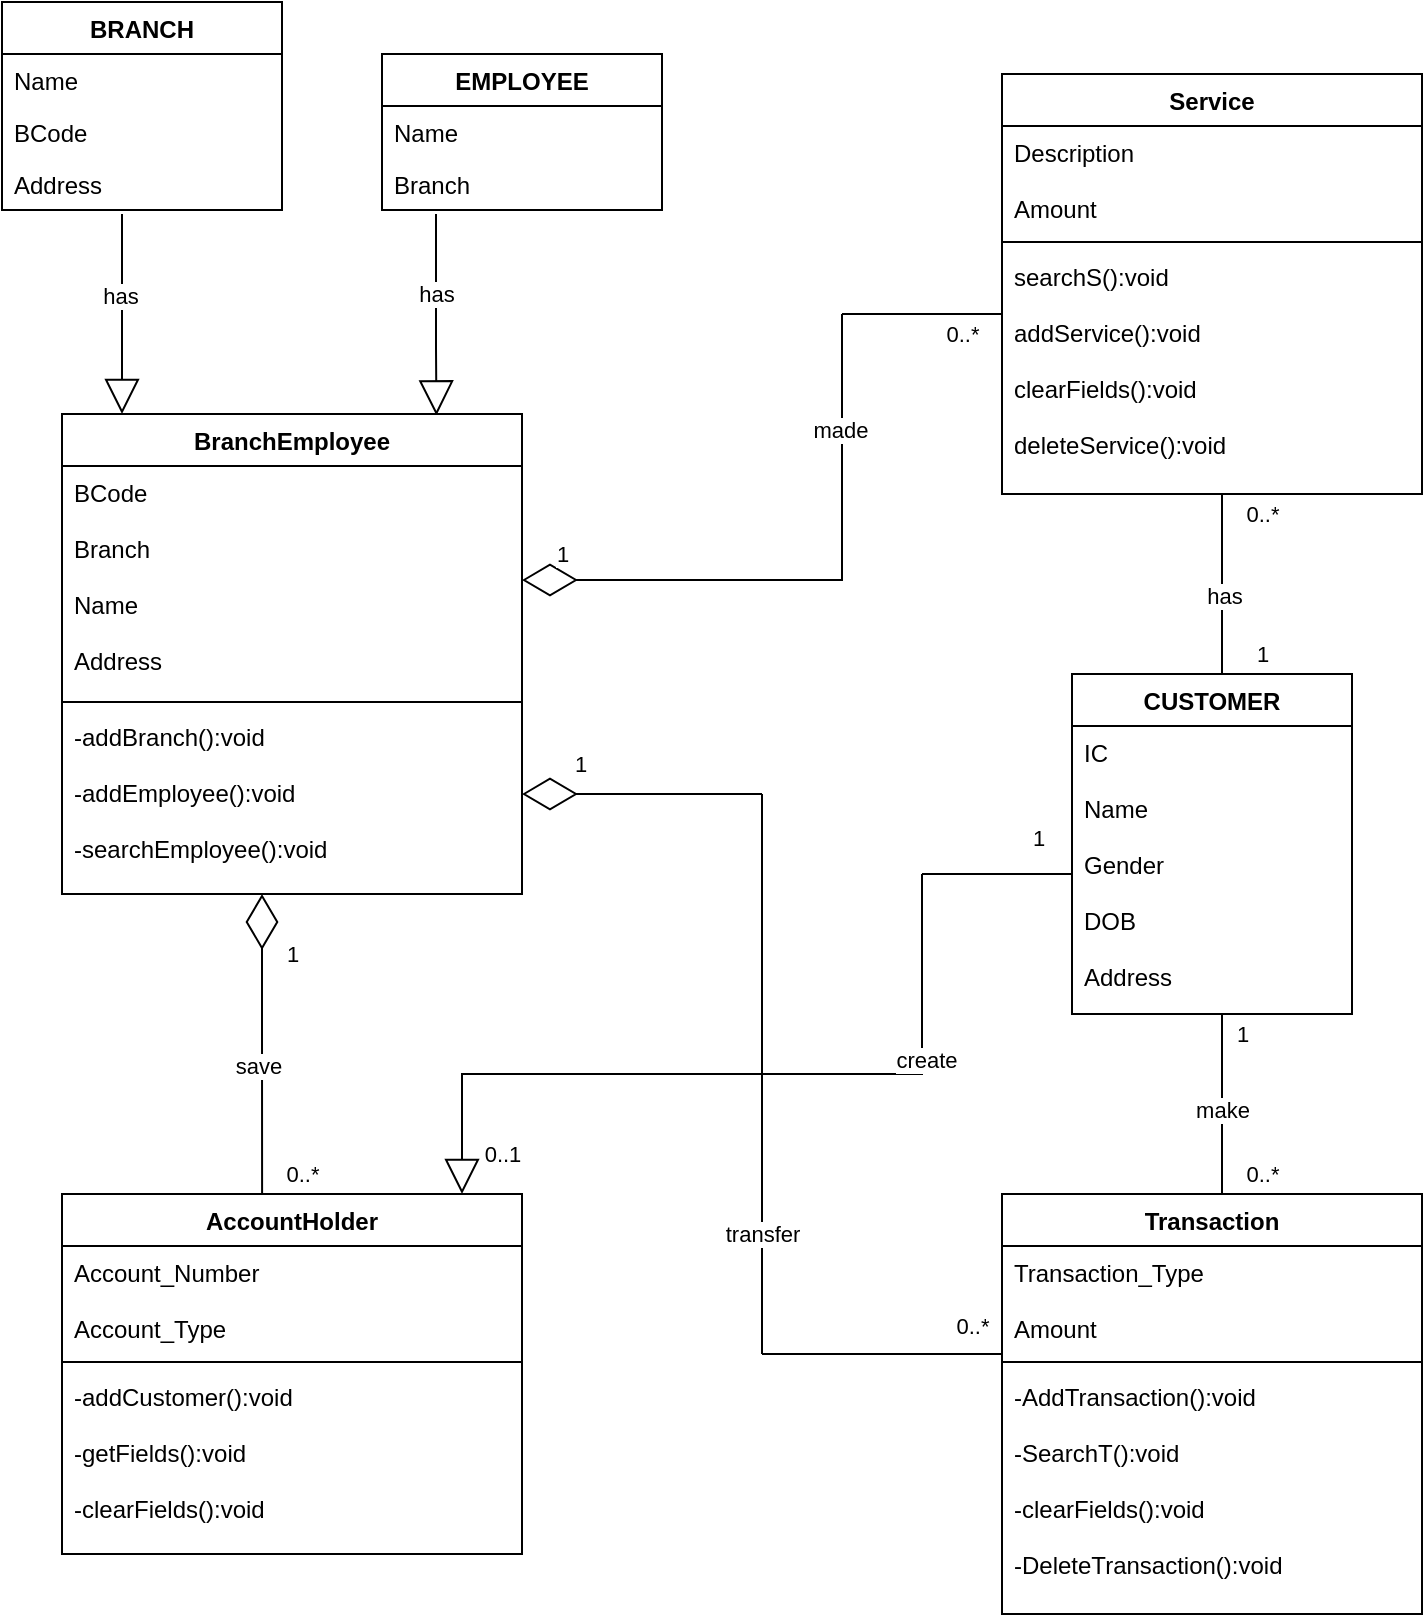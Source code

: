<mxfile version="14.2.9" type="github">
  <diagram id="C5RBs43oDa-KdzZeNtuy" name="Page-1">
    <mxGraphModel dx="1278" dy="580" grid="1" gridSize="10" guides="1" tooltips="1" connect="1" arrows="1" fold="1" page="1" pageScale="1" pageWidth="827" pageHeight="1169" math="0" shadow="0">
      <root>
        <mxCell id="WIyWlLk6GJQsqaUBKTNV-0" />
        <mxCell id="WIyWlLk6GJQsqaUBKTNV-1" parent="WIyWlLk6GJQsqaUBKTNV-0" />
        <mxCell id="zkfFHV4jXpPFQw0GAbJ--26" value="" style="endArrow=block;shadow=0;strokeWidth=1;rounded=0;endFill=0;edgeStyle=elbowEdgeStyle;elbow=vertical;entryX=0.814;entryY=0.003;entryDx=0;entryDy=0;entryPerimeter=0;startSize=10;endSize=15;" parent="WIyWlLk6GJQsqaUBKTNV-1" edge="1" target="7Js3sL0XMZ8hVklJ6NUI-28">
          <mxGeometry x="0.5" y="41" relative="1" as="geometry">
            <mxPoint x="267" y="351" as="sourcePoint" />
            <mxPoint x="428" y="421" as="targetPoint" />
            <mxPoint x="-40" y="32" as="offset" />
            <Array as="points">
              <mxPoint x="320" y="418" />
              <mxPoint x="190" y="418" />
              <mxPoint x="220" y="431" />
            </Array>
          </mxGeometry>
        </mxCell>
        <mxCell id="wfIYEGNuKfLn77bI4tWW-68" value="has" style="edgeLabel;html=1;align=center;verticalAlign=middle;resizable=0;points=[];" vertex="1" connectable="0" parent="zkfFHV4jXpPFQw0GAbJ--26">
          <mxGeometry x="-0.207" relative="1" as="geometry">
            <mxPoint as="offset" />
          </mxGeometry>
        </mxCell>
        <mxCell id="7Js3sL0XMZ8hVklJ6NUI-28" value="BranchEmployee" style="swimlane;fontStyle=1;align=center;verticalAlign=top;childLayout=stackLayout;horizontal=1;startSize=26;horizontalStack=0;resizeParent=1;resizeParentMax=0;resizeLast=0;collapsible=1;marginBottom=0;" parent="WIyWlLk6GJQsqaUBKTNV-1" vertex="1">
          <mxGeometry x="80" y="451" width="230" height="240" as="geometry" />
        </mxCell>
        <mxCell id="7Js3sL0XMZ8hVklJ6NUI-29" value="BCode&#xa;&#xa;Branch&#xa;&#xa;Name&#xa;&#xa;Address&#xa;&#xa;" style="text;strokeColor=none;fillColor=none;align=left;verticalAlign=top;spacingLeft=4;spacingRight=4;overflow=hidden;rotatable=0;points=[[0,0.5],[1,0.5]];portConstraint=eastwest;" parent="7Js3sL0XMZ8hVklJ6NUI-28" vertex="1">
          <mxGeometry y="26" width="230" height="114" as="geometry" />
        </mxCell>
        <mxCell id="7Js3sL0XMZ8hVklJ6NUI-30" value="" style="line;strokeWidth=1;fillColor=none;align=left;verticalAlign=middle;spacingTop=-1;spacingLeft=3;spacingRight=3;rotatable=0;labelPosition=right;points=[];portConstraint=eastwest;" parent="7Js3sL0XMZ8hVklJ6NUI-28" vertex="1">
          <mxGeometry y="140" width="230" height="8" as="geometry" />
        </mxCell>
        <mxCell id="7Js3sL0XMZ8hVklJ6NUI-31" value="-addBranch():void&#xa;&#xa;-addEmployee():void&#xa;&#xa;-searchEmployee():void" style="text;strokeColor=none;fillColor=none;align=left;verticalAlign=top;spacingLeft=4;spacingRight=4;overflow=hidden;rotatable=0;points=[[0,0.5],[1,0.5]];portConstraint=eastwest;" parent="7Js3sL0XMZ8hVklJ6NUI-28" vertex="1">
          <mxGeometry y="148" width="230" height="92" as="geometry" />
        </mxCell>
        <mxCell id="7Js3sL0XMZ8hVklJ6NUI-40" value="Service" style="swimlane;fontStyle=1;align=center;verticalAlign=top;childLayout=stackLayout;horizontal=1;startSize=26;horizontalStack=0;resizeParent=1;resizeParentMax=0;resizeLast=0;collapsible=1;marginBottom=0;" parent="WIyWlLk6GJQsqaUBKTNV-1" vertex="1">
          <mxGeometry x="550" y="281" width="210" height="210" as="geometry" />
        </mxCell>
        <mxCell id="7Js3sL0XMZ8hVklJ6NUI-41" value="Description&#xa;&#xa;Amount" style="text;strokeColor=none;fillColor=none;align=left;verticalAlign=top;spacingLeft=4;spacingRight=4;overflow=hidden;rotatable=0;points=[[0,0.5],[1,0.5]];portConstraint=eastwest;" parent="7Js3sL0XMZ8hVklJ6NUI-40" vertex="1">
          <mxGeometry y="26" width="210" height="54" as="geometry" />
        </mxCell>
        <mxCell id="7Js3sL0XMZ8hVklJ6NUI-42" value="" style="line;strokeWidth=1;fillColor=none;align=left;verticalAlign=middle;spacingTop=-1;spacingLeft=3;spacingRight=3;rotatable=0;labelPosition=right;points=[];portConstraint=eastwest;" parent="7Js3sL0XMZ8hVklJ6NUI-40" vertex="1">
          <mxGeometry y="80" width="210" height="8" as="geometry" />
        </mxCell>
        <mxCell id="7Js3sL0XMZ8hVklJ6NUI-43" value="searchS():void&#xa;&#xa;addService():void&#xa;&#xa;clearFields():void&#xa;&#xa;deleteService():void" style="text;strokeColor=none;fillColor=none;align=left;verticalAlign=top;spacingLeft=4;spacingRight=4;overflow=hidden;rotatable=0;points=[[0,0.5],[1,0.5]];portConstraint=eastwest;" parent="7Js3sL0XMZ8hVklJ6NUI-40" vertex="1">
          <mxGeometry y="88" width="210" height="122" as="geometry" />
        </mxCell>
        <mxCell id="7Js3sL0XMZ8hVklJ6NUI-44" value="Transaction" style="swimlane;fontStyle=1;align=center;verticalAlign=top;childLayout=stackLayout;horizontal=1;startSize=26;horizontalStack=0;resizeParent=1;resizeParentMax=0;resizeLast=0;collapsible=1;marginBottom=0;" parent="WIyWlLk6GJQsqaUBKTNV-1" vertex="1">
          <mxGeometry x="550" y="841" width="210" height="210" as="geometry" />
        </mxCell>
        <mxCell id="7Js3sL0XMZ8hVklJ6NUI-45" value="Transaction_Type&#xa;&#xa;Amount" style="text;strokeColor=none;fillColor=none;align=left;verticalAlign=top;spacingLeft=4;spacingRight=4;overflow=hidden;rotatable=0;points=[[0,0.5],[1,0.5]];portConstraint=eastwest;" parent="7Js3sL0XMZ8hVklJ6NUI-44" vertex="1">
          <mxGeometry y="26" width="210" height="54" as="geometry" />
        </mxCell>
        <mxCell id="7Js3sL0XMZ8hVklJ6NUI-46" value="" style="line;strokeWidth=1;fillColor=none;align=left;verticalAlign=middle;spacingTop=-1;spacingLeft=3;spacingRight=3;rotatable=0;labelPosition=right;points=[];portConstraint=eastwest;" parent="7Js3sL0XMZ8hVklJ6NUI-44" vertex="1">
          <mxGeometry y="80" width="210" height="8" as="geometry" />
        </mxCell>
        <mxCell id="7Js3sL0XMZ8hVklJ6NUI-47" value="-AddTransaction():void&#xa;&#xa;-SearchT():void&#xa;&#xa;-clearFields():void&#xa;&#xa;-DeleteTransaction():void" style="text;strokeColor=none;fillColor=none;align=left;verticalAlign=top;spacingLeft=4;spacingRight=4;overflow=hidden;rotatable=0;points=[[0,0.5],[1,0.5]];portConstraint=eastwest;" parent="7Js3sL0XMZ8hVklJ6NUI-44" vertex="1">
          <mxGeometry y="88" width="210" height="122" as="geometry" />
        </mxCell>
        <mxCell id="wfIYEGNuKfLn77bI4tWW-0" value="AccountHolder" style="swimlane;fontStyle=1;align=center;verticalAlign=top;childLayout=stackLayout;horizontal=1;startSize=26;horizontalStack=0;resizeParent=1;resizeParentMax=0;resizeLast=0;collapsible=1;marginBottom=0;" vertex="1" parent="WIyWlLk6GJQsqaUBKTNV-1">
          <mxGeometry x="80" y="841" width="230" height="180" as="geometry" />
        </mxCell>
        <mxCell id="wfIYEGNuKfLn77bI4tWW-1" value="Account_Number&#xa;&#xa;Account_Type" style="text;strokeColor=none;fillColor=none;align=left;verticalAlign=top;spacingLeft=4;spacingRight=4;overflow=hidden;rotatable=0;points=[[0,0.5],[1,0.5]];portConstraint=eastwest;" vertex="1" parent="wfIYEGNuKfLn77bI4tWW-0">
          <mxGeometry y="26" width="230" height="54" as="geometry" />
        </mxCell>
        <mxCell id="wfIYEGNuKfLn77bI4tWW-2" value="" style="line;strokeWidth=1;fillColor=none;align=left;verticalAlign=middle;spacingTop=-1;spacingLeft=3;spacingRight=3;rotatable=0;labelPosition=right;points=[];portConstraint=eastwest;" vertex="1" parent="wfIYEGNuKfLn77bI4tWW-0">
          <mxGeometry y="80" width="230" height="8" as="geometry" />
        </mxCell>
        <mxCell id="wfIYEGNuKfLn77bI4tWW-3" value="-addCustomer():void&#xa;&#xa;-getFields():void&#xa;&#xa;-clearFields():void" style="text;strokeColor=none;fillColor=none;align=left;verticalAlign=top;spacingLeft=4;spacingRight=4;overflow=hidden;rotatable=0;points=[[0,0.5],[1,0.5]];portConstraint=eastwest;" vertex="1" parent="wfIYEGNuKfLn77bI4tWW-0">
          <mxGeometry y="88" width="230" height="92" as="geometry" />
        </mxCell>
        <mxCell id="wfIYEGNuKfLn77bI4tWW-12" value="BRANCH" style="swimlane;fontStyle=1;childLayout=stackLayout;horizontal=1;startSize=26;fillColor=none;horizontalStack=0;resizeParent=1;resizeParentMax=0;resizeLast=0;collapsible=1;marginBottom=0;" vertex="1" parent="WIyWlLk6GJQsqaUBKTNV-1">
          <mxGeometry x="50" y="245" width="140" height="104" as="geometry" />
        </mxCell>
        <mxCell id="wfIYEGNuKfLn77bI4tWW-13" value="Name" style="text;strokeColor=none;fillColor=none;align=left;verticalAlign=top;spacingLeft=4;spacingRight=4;overflow=hidden;rotatable=0;points=[[0,0.5],[1,0.5]];portConstraint=eastwest;" vertex="1" parent="wfIYEGNuKfLn77bI4tWW-12">
          <mxGeometry y="26" width="140" height="26" as="geometry" />
        </mxCell>
        <mxCell id="wfIYEGNuKfLn77bI4tWW-14" value="BCode" style="text;strokeColor=none;fillColor=none;align=left;verticalAlign=top;spacingLeft=4;spacingRight=4;overflow=hidden;rotatable=0;points=[[0,0.5],[1,0.5]];portConstraint=eastwest;" vertex="1" parent="wfIYEGNuKfLn77bI4tWW-12">
          <mxGeometry y="52" width="140" height="26" as="geometry" />
        </mxCell>
        <mxCell id="wfIYEGNuKfLn77bI4tWW-15" value="Address" style="text;strokeColor=none;fillColor=none;align=left;verticalAlign=top;spacingLeft=4;spacingRight=4;overflow=hidden;rotatable=0;points=[[0,0.5],[1,0.5]];portConstraint=eastwest;" vertex="1" parent="wfIYEGNuKfLn77bI4tWW-12">
          <mxGeometry y="78" width="140" height="26" as="geometry" />
        </mxCell>
        <mxCell id="wfIYEGNuKfLn77bI4tWW-16" value="EMPLOYEE" style="swimlane;fontStyle=1;childLayout=stackLayout;horizontal=1;startSize=26;fillColor=none;horizontalStack=0;resizeParent=1;resizeParentMax=0;resizeLast=0;collapsible=1;marginBottom=0;" vertex="1" parent="WIyWlLk6GJQsqaUBKTNV-1">
          <mxGeometry x="240" y="271" width="140" height="78" as="geometry" />
        </mxCell>
        <mxCell id="wfIYEGNuKfLn77bI4tWW-17" value="Name" style="text;strokeColor=none;fillColor=none;align=left;verticalAlign=top;spacingLeft=4;spacingRight=4;overflow=hidden;rotatable=0;points=[[0,0.5],[1,0.5]];portConstraint=eastwest;" vertex="1" parent="wfIYEGNuKfLn77bI4tWW-16">
          <mxGeometry y="26" width="140" height="26" as="geometry" />
        </mxCell>
        <mxCell id="wfIYEGNuKfLn77bI4tWW-18" value="Branch" style="text;strokeColor=none;fillColor=none;align=left;verticalAlign=top;spacingLeft=4;spacingRight=4;overflow=hidden;rotatable=0;points=[[0,0.5],[1,0.5]];portConstraint=eastwest;" vertex="1" parent="wfIYEGNuKfLn77bI4tWW-16">
          <mxGeometry y="52" width="140" height="26" as="geometry" />
        </mxCell>
        <mxCell id="wfIYEGNuKfLn77bI4tWW-23" value="" style="endArrow=block;shadow=0;strokeWidth=1;rounded=0;endFill=0;edgeStyle=elbowEdgeStyle;elbow=vertical;endSize=15;" edge="1" parent="WIyWlLk6GJQsqaUBKTNV-1">
          <mxGeometry x="0.5" y="41" relative="1" as="geometry">
            <mxPoint x="110" y="351" as="sourcePoint" />
            <mxPoint x="110" y="451" as="targetPoint" />
            <mxPoint x="-40" y="32" as="offset" />
            <Array as="points">
              <mxPoint x="120" y="421" />
              <mxPoint x="120" y="421" />
              <mxPoint x="103.22" y="416" />
              <mxPoint x="133.22" y="429" />
            </Array>
          </mxGeometry>
        </mxCell>
        <mxCell id="wfIYEGNuKfLn77bI4tWW-67" value="has" style="edgeLabel;html=1;align=center;verticalAlign=middle;resizable=0;points=[];" vertex="1" connectable="0" parent="wfIYEGNuKfLn77bI4tWW-23">
          <mxGeometry x="-0.18" y="-1" relative="1" as="geometry">
            <mxPoint as="offset" />
          </mxGeometry>
        </mxCell>
        <mxCell id="wfIYEGNuKfLn77bI4tWW-25" value="CUSTOMER" style="swimlane;fontStyle=1;childLayout=stackLayout;horizontal=1;startSize=26;fillColor=none;horizontalStack=0;resizeParent=1;resizeParentMax=0;resizeLast=0;collapsible=1;marginBottom=0;" vertex="1" parent="WIyWlLk6GJQsqaUBKTNV-1">
          <mxGeometry x="585" y="581" width="140" height="170" as="geometry" />
        </mxCell>
        <mxCell id="wfIYEGNuKfLn77bI4tWW-26" value="IC&#xa;&#xa;Name&#xa;&#xa;Gender&#xa;&#xa;DOB&#xa;&#xa;Address&#xa;&#xa;&#xa;" style="text;strokeColor=none;fillColor=none;align=left;verticalAlign=top;spacingLeft=4;spacingRight=4;overflow=hidden;rotatable=0;points=[[0,0.5],[1,0.5]];portConstraint=eastwest;" vertex="1" parent="wfIYEGNuKfLn77bI4tWW-25">
          <mxGeometry y="26" width="140" height="144" as="geometry" />
        </mxCell>
        <mxCell id="wfIYEGNuKfLn77bI4tWW-30" value="" style="endArrow=none;shadow=0;strokeWidth=1;rounded=0;endFill=0;edgeStyle=elbowEdgeStyle;elbow=vertical;" edge="1" parent="WIyWlLk6GJQsqaUBKTNV-1">
          <mxGeometry x="0.5" y="41" relative="1" as="geometry">
            <mxPoint x="660" y="491" as="sourcePoint" />
            <mxPoint x="660" y="581" as="targetPoint" />
            <mxPoint x="-40" y="32" as="offset" />
            <Array as="points">
              <mxPoint x="713" y="558" />
              <mxPoint x="583" y="558" />
              <mxPoint x="613" y="571" />
            </Array>
          </mxGeometry>
        </mxCell>
        <mxCell id="wfIYEGNuKfLn77bI4tWW-44" value="0..*" style="edgeLabel;html=1;align=center;verticalAlign=middle;resizable=0;points=[];" vertex="1" connectable="0" parent="wfIYEGNuKfLn77bI4tWW-30">
          <mxGeometry x="0.173" y="3" relative="1" as="geometry">
            <mxPoint x="17" y="-43" as="offset" />
          </mxGeometry>
        </mxCell>
        <mxCell id="wfIYEGNuKfLn77bI4tWW-45" value="1" style="edgeLabel;html=1;align=center;verticalAlign=middle;resizable=0;points=[];" vertex="1" connectable="0" parent="wfIYEGNuKfLn77bI4tWW-30">
          <mxGeometry x="0.084" y="2" relative="1" as="geometry">
            <mxPoint x="18" y="31" as="offset" />
          </mxGeometry>
        </mxCell>
        <mxCell id="wfIYEGNuKfLn77bI4tWW-60" value="has" style="edgeLabel;html=1;align=center;verticalAlign=middle;resizable=0;points=[];" vertex="1" connectable="0" parent="wfIYEGNuKfLn77bI4tWW-30">
          <mxGeometry x="0.133" y="1" relative="1" as="geometry">
            <mxPoint as="offset" />
          </mxGeometry>
        </mxCell>
        <mxCell id="wfIYEGNuKfLn77bI4tWW-31" value="" style="endArrow=none;shadow=0;strokeWidth=1;rounded=0;endFill=0;edgeStyle=elbowEdgeStyle;elbow=vertical;" edge="1" parent="WIyWlLk6GJQsqaUBKTNV-1">
          <mxGeometry x="0.5" y="41" relative="1" as="geometry">
            <mxPoint x="660" y="751" as="sourcePoint" />
            <mxPoint x="660" y="841" as="targetPoint" />
            <mxPoint x="-40" y="32" as="offset" />
            <Array as="points">
              <mxPoint x="713" y="818" />
              <mxPoint x="583" y="818" />
              <mxPoint x="613" y="831" />
            </Array>
          </mxGeometry>
        </mxCell>
        <mxCell id="wfIYEGNuKfLn77bI4tWW-42" value="1" style="edgeLabel;html=1;align=center;verticalAlign=middle;resizable=0;points=[];" vertex="1" connectable="0" parent="wfIYEGNuKfLn77bI4tWW-31">
          <mxGeometry x="0.218" y="-2" relative="1" as="geometry">
            <mxPoint x="12" y="-45" as="offset" />
          </mxGeometry>
        </mxCell>
        <mxCell id="wfIYEGNuKfLn77bI4tWW-43" value="0..*" style="edgeLabel;html=1;align=center;verticalAlign=middle;resizable=0;points=[];" vertex="1" connectable="0" parent="wfIYEGNuKfLn77bI4tWW-31">
          <mxGeometry x="0.218" y="-1" relative="1" as="geometry">
            <mxPoint x="21" y="25" as="offset" />
          </mxGeometry>
        </mxCell>
        <mxCell id="wfIYEGNuKfLn77bI4tWW-59" value="make" style="edgeLabel;html=1;align=center;verticalAlign=middle;resizable=0;points=[];" vertex="1" connectable="0" parent="wfIYEGNuKfLn77bI4tWW-31">
          <mxGeometry x="0.067" relative="1" as="geometry">
            <mxPoint as="offset" />
          </mxGeometry>
        </mxCell>
        <mxCell id="wfIYEGNuKfLn77bI4tWW-32" value="" style="endArrow=block;shadow=0;strokeWidth=1;rounded=0;endFill=0;edgeStyle=elbowEdgeStyle;elbow=vertical;endSize=15;" edge="1" parent="WIyWlLk6GJQsqaUBKTNV-1" target="wfIYEGNuKfLn77bI4tWW-0">
          <mxGeometry x="0.5" y="41" relative="1" as="geometry">
            <mxPoint x="510" y="681" as="sourcePoint" />
            <mxPoint x="280" y="841" as="targetPoint" />
            <mxPoint x="-40" y="32" as="offset" />
            <Array as="points">
              <mxPoint x="280" y="781" />
              <mxPoint x="560" y="810" />
              <mxPoint x="410" y="679" />
              <mxPoint x="460" y="679" />
              <mxPoint x="383" y="798" />
              <mxPoint x="413" y="811" />
            </Array>
          </mxGeometry>
        </mxCell>
        <mxCell id="wfIYEGNuKfLn77bI4tWW-58" value="create" style="edgeLabel;html=1;align=center;verticalAlign=middle;resizable=0;points=[];" vertex="1" connectable="0" parent="wfIYEGNuKfLn77bI4tWW-32">
          <mxGeometry x="-0.526" y="2" relative="1" as="geometry">
            <mxPoint as="offset" />
          </mxGeometry>
        </mxCell>
        <mxCell id="wfIYEGNuKfLn77bI4tWW-33" value="" style="endArrow=none;shadow=0;strokeWidth=1;rounded=0;endFill=0;edgeStyle=elbowEdgeStyle;elbow=vertical;exitX=0;exitY=0.5;exitDx=0;exitDy=0;" edge="1" parent="WIyWlLk6GJQsqaUBKTNV-1" source="wfIYEGNuKfLn77bI4tWW-26">
          <mxGeometry x="0.5" y="41" relative="1" as="geometry">
            <mxPoint x="510" y="591" as="sourcePoint" />
            <mxPoint x="510" y="681" as="targetPoint" />
            <mxPoint x="-40" y="32" as="offset" />
            <Array as="points">
              <mxPoint x="560" y="681" />
              <mxPoint x="433" y="658" />
              <mxPoint x="463" y="671" />
            </Array>
          </mxGeometry>
        </mxCell>
        <mxCell id="wfIYEGNuKfLn77bI4tWW-34" value="" style="endArrow=none;shadow=0;strokeWidth=1;rounded=0;endFill=0;edgeStyle=elbowEdgeStyle;elbow=vertical;entryX=0.435;entryY=0;entryDx=0;entryDy=0;entryPerimeter=0;startArrow=diamondThin;startFill=0;sourcePerimeterSpacing=6;targetPerimeterSpacing=6;endSize=12;startSize=25;" edge="1" parent="WIyWlLk6GJQsqaUBKTNV-1" target="wfIYEGNuKfLn77bI4tWW-0">
          <mxGeometry x="0.5" y="41" relative="1" as="geometry">
            <mxPoint x="180" y="691" as="sourcePoint" />
            <mxPoint x="180.22" y="791.72" as="targetPoint" />
            <mxPoint x="-40" y="32" as="offset" />
            <Array as="points">
              <mxPoint x="233" y="758" />
              <mxPoint x="103" y="758" />
              <mxPoint x="133" y="771" />
            </Array>
          </mxGeometry>
        </mxCell>
        <mxCell id="wfIYEGNuKfLn77bI4tWW-35" value="1" style="edgeLabel;html=1;align=center;verticalAlign=middle;resizable=0;points=[];" vertex="1" connectable="0" parent="wfIYEGNuKfLn77bI4tWW-34">
          <mxGeometry x="-0.256" y="-1" relative="1" as="geometry">
            <mxPoint x="16" y="-26" as="offset" />
          </mxGeometry>
        </mxCell>
        <mxCell id="wfIYEGNuKfLn77bI4tWW-36" value="0..*" style="edgeLabel;html=1;align=center;verticalAlign=middle;resizable=0;points=[];" vertex="1" connectable="0" parent="wfIYEGNuKfLn77bI4tWW-34">
          <mxGeometry x="0.344" y="-1" relative="1" as="geometry">
            <mxPoint x="21" y="39.05" as="offset" />
          </mxGeometry>
        </mxCell>
        <mxCell id="wfIYEGNuKfLn77bI4tWW-66" value="save" style="edgeLabel;html=1;align=center;verticalAlign=middle;resizable=0;points=[];" vertex="1" connectable="0" parent="wfIYEGNuKfLn77bI4tWW-34">
          <mxGeometry x="0.147" y="-2" relative="1" as="geometry">
            <mxPoint as="offset" />
          </mxGeometry>
        </mxCell>
        <mxCell id="wfIYEGNuKfLn77bI4tWW-46" value="" style="endArrow=none;shadow=0;strokeWidth=1;rounded=0;endFill=0;edgeStyle=elbowEdgeStyle;elbow=vertical;startArrow=diamondThin;startFill=0;sourcePerimeterSpacing=6;targetPerimeterSpacing=6;endSize=15;startSize=25;exitX=1;exitY=0.5;exitDx=0;exitDy=0;" edge="1" parent="WIyWlLk6GJQsqaUBKTNV-1" source="7Js3sL0XMZ8hVklJ6NUI-29">
          <mxGeometry x="0.5" y="41" relative="1" as="geometry">
            <mxPoint x="370" y="561" as="sourcePoint" />
            <mxPoint x="470" y="401" as="targetPoint" />
            <mxPoint x="-40" y="32" as="offset" />
            <Array as="points">
              <mxPoint x="410" y="534" />
              <mxPoint x="483" y="428" />
              <mxPoint x="353" y="428" />
              <mxPoint x="383" y="441" />
            </Array>
          </mxGeometry>
        </mxCell>
        <mxCell id="wfIYEGNuKfLn77bI4tWW-47" value="1" style="edgeLabel;html=1;align=center;verticalAlign=middle;resizable=0;points=[];" vertex="1" connectable="0" parent="wfIYEGNuKfLn77bI4tWW-46">
          <mxGeometry x="-0.256" y="-1" relative="1" as="geometry">
            <mxPoint x="-89" y="-14" as="offset" />
          </mxGeometry>
        </mxCell>
        <mxCell id="wfIYEGNuKfLn77bI4tWW-48" value="0..*" style="edgeLabel;html=1;align=center;verticalAlign=middle;resizable=0;points=[];" vertex="1" connectable="0" parent="wfIYEGNuKfLn77bI4tWW-46">
          <mxGeometry x="0.344" y="-1" relative="1" as="geometry">
            <mxPoint x="59" y="-86" as="offset" />
          </mxGeometry>
        </mxCell>
        <mxCell id="wfIYEGNuKfLn77bI4tWW-65" value="made" style="edgeLabel;html=1;align=center;verticalAlign=middle;resizable=0;points=[];" vertex="1" connectable="0" parent="wfIYEGNuKfLn77bI4tWW-46">
          <mxGeometry x="0.604" y="1" relative="1" as="geometry">
            <mxPoint as="offset" />
          </mxGeometry>
        </mxCell>
        <mxCell id="wfIYEGNuKfLn77bI4tWW-50" value="" style="endArrow=none;endFill=0;endSize=12;html=1;strokeWidth=1;" edge="1" parent="WIyWlLk6GJQsqaUBKTNV-1">
          <mxGeometry width="160" relative="1" as="geometry">
            <mxPoint x="470" y="401" as="sourcePoint" />
            <mxPoint x="550" y="401" as="targetPoint" />
          </mxGeometry>
        </mxCell>
        <mxCell id="wfIYEGNuKfLn77bI4tWW-51" value="" style="endArrow=diamondThin;endFill=0;endSize=25;html=1;strokeWidth=1;" edge="1" parent="WIyWlLk6GJQsqaUBKTNV-1">
          <mxGeometry width="160" relative="1" as="geometry">
            <mxPoint x="430" y="641" as="sourcePoint" />
            <mxPoint x="310" y="641" as="targetPoint" />
          </mxGeometry>
        </mxCell>
        <mxCell id="wfIYEGNuKfLn77bI4tWW-62" value="0..1" style="edgeLabel;html=1;align=center;verticalAlign=middle;resizable=0;points=[];" vertex="1" connectable="0" parent="wfIYEGNuKfLn77bI4tWW-51">
          <mxGeometry x="-0.513" y="1" relative="1" as="geometry">
            <mxPoint x="-101" y="179" as="offset" />
          </mxGeometry>
        </mxCell>
        <mxCell id="wfIYEGNuKfLn77bI4tWW-54" value="" style="endArrow=none;endFill=0;endSize=12;html=1;strokeWidth=1;" edge="1" parent="WIyWlLk6GJQsqaUBKTNV-1">
          <mxGeometry width="160" relative="1" as="geometry">
            <mxPoint x="430" y="641" as="sourcePoint" />
            <mxPoint x="430" y="921" as="targetPoint" />
          </mxGeometry>
        </mxCell>
        <mxCell id="wfIYEGNuKfLn77bI4tWW-63" value="transfer" style="edgeLabel;html=1;align=center;verticalAlign=middle;resizable=0;points=[];" vertex="1" connectable="0" parent="wfIYEGNuKfLn77bI4tWW-54">
          <mxGeometry x="0.571" relative="1" as="geometry">
            <mxPoint as="offset" />
          </mxGeometry>
        </mxCell>
        <mxCell id="wfIYEGNuKfLn77bI4tWW-55" value="" style="endArrow=none;endFill=0;endSize=12;html=1;strokeWidth=1;" edge="1" parent="WIyWlLk6GJQsqaUBKTNV-1">
          <mxGeometry width="160" relative="1" as="geometry">
            <mxPoint x="430" y="921" as="sourcePoint" />
            <mxPoint x="550" y="921" as="targetPoint" />
          </mxGeometry>
        </mxCell>
        <mxCell id="wfIYEGNuKfLn77bI4tWW-56" value="1" style="edgeLabel;html=1;align=center;verticalAlign=middle;resizable=0;points=[];" vertex="1" connectable="0" parent="WIyWlLk6GJQsqaUBKTNV-1">
          <mxGeometry x="340" y="531" as="geometry">
            <mxPoint x="-1" y="95" as="offset" />
          </mxGeometry>
        </mxCell>
        <mxCell id="wfIYEGNuKfLn77bI4tWW-57" value="0..*" style="edgeLabel;html=1;align=center;verticalAlign=middle;resizable=0;points=[];" vertex="1" connectable="0" parent="WIyWlLk6GJQsqaUBKTNV-1">
          <mxGeometry x="530" y="421" as="geometry">
            <mxPoint x="5" y="486" as="offset" />
          </mxGeometry>
        </mxCell>
        <mxCell id="wfIYEGNuKfLn77bI4tWW-61" value="1" style="edgeLabel;html=1;align=center;verticalAlign=middle;resizable=0;points=[];" vertex="1" connectable="0" parent="WIyWlLk6GJQsqaUBKTNV-1">
          <mxGeometry x="610" y="370" as="geometry">
            <mxPoint x="-42" y="293" as="offset" />
          </mxGeometry>
        </mxCell>
      </root>
    </mxGraphModel>
  </diagram>
</mxfile>
